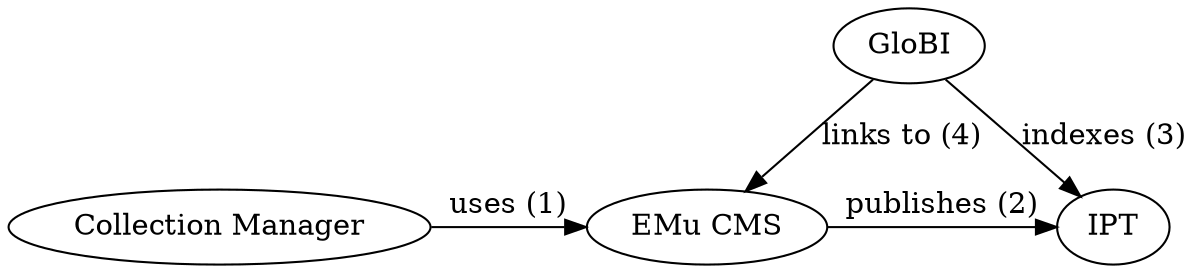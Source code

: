 digraph pairwise {
    #rankdir=LR;
    #labelloc="t";
    #label="Arctos <> GloBI integration";
    a1 [label="Collection Manager"];
    b1 [label="EMu CMS"];
    c1 [label="IPT"];
    d1 [label="GloBI"];
    { rank=same;
    a1 -> b1 [label="uses (1)"];
    b1 -> c1 [label="publishes (2)"];
    };
    { 

    d1 -> c1 [label="indexes (3)"];
    d1 -> b1 [label="links to (4)"];
    };
}

